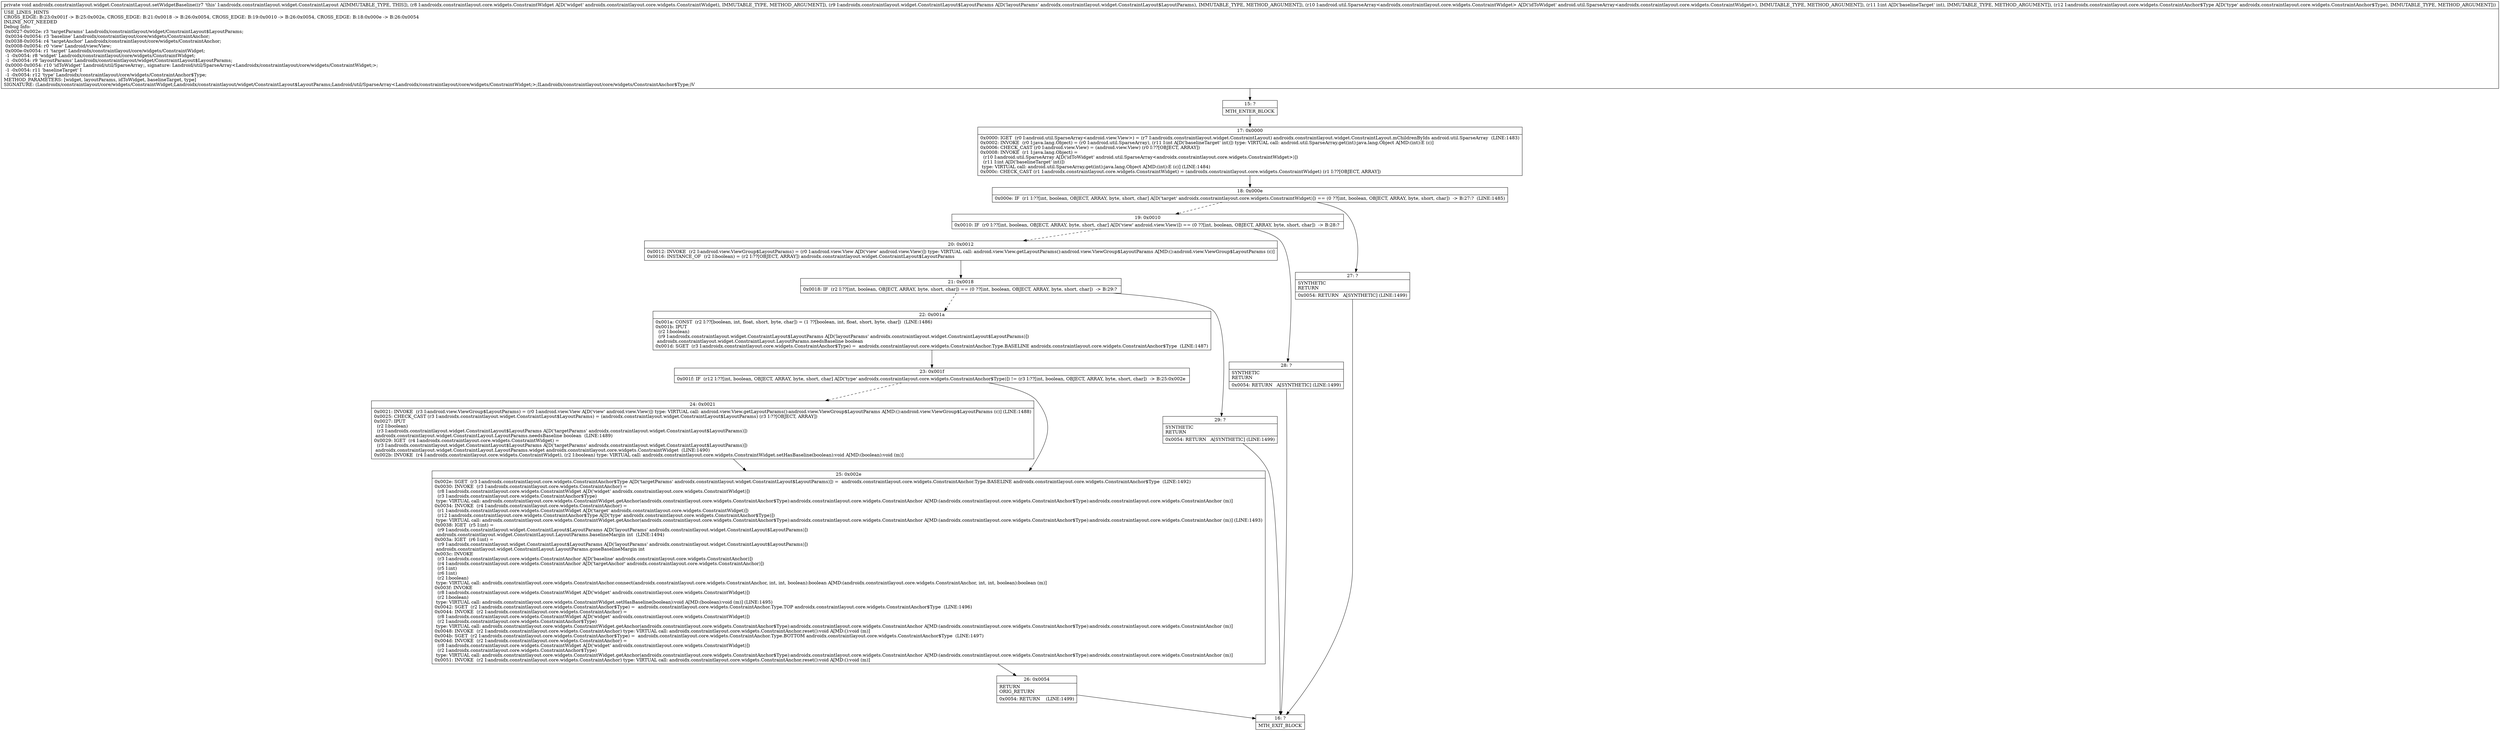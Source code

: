 digraph "CFG forandroidx.constraintlayout.widget.ConstraintLayout.setWidgetBaseline(Landroidx\/constraintlayout\/core\/widgets\/ConstraintWidget;Landroidx\/constraintlayout\/widget\/ConstraintLayout$LayoutParams;Landroid\/util\/SparseArray;ILandroidx\/constraintlayout\/core\/widgets\/ConstraintAnchor$Type;)V" {
Node_15 [shape=record,label="{15\:\ ?|MTH_ENTER_BLOCK\l}"];
Node_17 [shape=record,label="{17\:\ 0x0000|0x0000: IGET  (r0 I:android.util.SparseArray\<android.view.View\>) = (r7 I:androidx.constraintlayout.widget.ConstraintLayout) androidx.constraintlayout.widget.ConstraintLayout.mChildrenByIds android.util.SparseArray  (LINE:1483)\l0x0002: INVOKE  (r0 I:java.lang.Object) = (r0 I:android.util.SparseArray), (r11 I:int A[D('baselineTarget' int)]) type: VIRTUAL call: android.util.SparseArray.get(int):java.lang.Object A[MD:(int):E (c)]\l0x0006: CHECK_CAST (r0 I:android.view.View) = (android.view.View) (r0 I:??[OBJECT, ARRAY]) \l0x0008: INVOKE  (r1 I:java.lang.Object) = \l  (r10 I:android.util.SparseArray A[D('idToWidget' android.util.SparseArray\<androidx.constraintlayout.core.widgets.ConstraintWidget\>)])\l  (r11 I:int A[D('baselineTarget' int)])\l type: VIRTUAL call: android.util.SparseArray.get(int):java.lang.Object A[MD:(int):E (c)] (LINE:1484)\l0x000c: CHECK_CAST (r1 I:androidx.constraintlayout.core.widgets.ConstraintWidget) = (androidx.constraintlayout.core.widgets.ConstraintWidget) (r1 I:??[OBJECT, ARRAY]) \l}"];
Node_18 [shape=record,label="{18\:\ 0x000e|0x000e: IF  (r1 I:??[int, boolean, OBJECT, ARRAY, byte, short, char] A[D('target' androidx.constraintlayout.core.widgets.ConstraintWidget)]) == (0 ??[int, boolean, OBJECT, ARRAY, byte, short, char])  \-\> B:27:?  (LINE:1485)\l}"];
Node_19 [shape=record,label="{19\:\ 0x0010|0x0010: IF  (r0 I:??[int, boolean, OBJECT, ARRAY, byte, short, char] A[D('view' android.view.View)]) == (0 ??[int, boolean, OBJECT, ARRAY, byte, short, char])  \-\> B:28:? \l}"];
Node_20 [shape=record,label="{20\:\ 0x0012|0x0012: INVOKE  (r2 I:android.view.ViewGroup$LayoutParams) = (r0 I:android.view.View A[D('view' android.view.View)]) type: VIRTUAL call: android.view.View.getLayoutParams():android.view.ViewGroup$LayoutParams A[MD:():android.view.ViewGroup$LayoutParams (c)]\l0x0016: INSTANCE_OF  (r2 I:boolean) = (r2 I:??[OBJECT, ARRAY]) androidx.constraintlayout.widget.ConstraintLayout$LayoutParams \l}"];
Node_21 [shape=record,label="{21\:\ 0x0018|0x0018: IF  (r2 I:??[int, boolean, OBJECT, ARRAY, byte, short, char]) == (0 ??[int, boolean, OBJECT, ARRAY, byte, short, char])  \-\> B:29:? \l}"];
Node_22 [shape=record,label="{22\:\ 0x001a|0x001a: CONST  (r2 I:??[boolean, int, float, short, byte, char]) = (1 ??[boolean, int, float, short, byte, char])  (LINE:1486)\l0x001b: IPUT  \l  (r2 I:boolean)\l  (r9 I:androidx.constraintlayout.widget.ConstraintLayout$LayoutParams A[D('layoutParams' androidx.constraintlayout.widget.ConstraintLayout$LayoutParams)])\l androidx.constraintlayout.widget.ConstraintLayout.LayoutParams.needsBaseline boolean \l0x001d: SGET  (r3 I:androidx.constraintlayout.core.widgets.ConstraintAnchor$Type) =  androidx.constraintlayout.core.widgets.ConstraintAnchor.Type.BASELINE androidx.constraintlayout.core.widgets.ConstraintAnchor$Type  (LINE:1487)\l}"];
Node_23 [shape=record,label="{23\:\ 0x001f|0x001f: IF  (r12 I:??[int, boolean, OBJECT, ARRAY, byte, short, char] A[D('type' androidx.constraintlayout.core.widgets.ConstraintAnchor$Type)]) != (r3 I:??[int, boolean, OBJECT, ARRAY, byte, short, char])  \-\> B:25:0x002e \l}"];
Node_24 [shape=record,label="{24\:\ 0x0021|0x0021: INVOKE  (r3 I:android.view.ViewGroup$LayoutParams) = (r0 I:android.view.View A[D('view' android.view.View)]) type: VIRTUAL call: android.view.View.getLayoutParams():android.view.ViewGroup$LayoutParams A[MD:():android.view.ViewGroup$LayoutParams (c)] (LINE:1488)\l0x0025: CHECK_CAST (r3 I:androidx.constraintlayout.widget.ConstraintLayout$LayoutParams) = (androidx.constraintlayout.widget.ConstraintLayout$LayoutParams) (r3 I:??[OBJECT, ARRAY]) \l0x0027: IPUT  \l  (r2 I:boolean)\l  (r3 I:androidx.constraintlayout.widget.ConstraintLayout$LayoutParams A[D('targetParams' androidx.constraintlayout.widget.ConstraintLayout$LayoutParams)])\l androidx.constraintlayout.widget.ConstraintLayout.LayoutParams.needsBaseline boolean  (LINE:1489)\l0x0029: IGET  (r4 I:androidx.constraintlayout.core.widgets.ConstraintWidget) = \l  (r3 I:androidx.constraintlayout.widget.ConstraintLayout$LayoutParams A[D('targetParams' androidx.constraintlayout.widget.ConstraintLayout$LayoutParams)])\l androidx.constraintlayout.widget.ConstraintLayout.LayoutParams.widget androidx.constraintlayout.core.widgets.ConstraintWidget  (LINE:1490)\l0x002b: INVOKE  (r4 I:androidx.constraintlayout.core.widgets.ConstraintWidget), (r2 I:boolean) type: VIRTUAL call: androidx.constraintlayout.core.widgets.ConstraintWidget.setHasBaseline(boolean):void A[MD:(boolean):void (m)]\l}"];
Node_25 [shape=record,label="{25\:\ 0x002e|0x002e: SGET  (r3 I:androidx.constraintlayout.core.widgets.ConstraintAnchor$Type A[D('targetParams' androidx.constraintlayout.widget.ConstraintLayout$LayoutParams)]) =  androidx.constraintlayout.core.widgets.ConstraintAnchor.Type.BASELINE androidx.constraintlayout.core.widgets.ConstraintAnchor$Type  (LINE:1492)\l0x0030: INVOKE  (r3 I:androidx.constraintlayout.core.widgets.ConstraintAnchor) = \l  (r8 I:androidx.constraintlayout.core.widgets.ConstraintWidget A[D('widget' androidx.constraintlayout.core.widgets.ConstraintWidget)])\l  (r3 I:androidx.constraintlayout.core.widgets.ConstraintAnchor$Type)\l type: VIRTUAL call: androidx.constraintlayout.core.widgets.ConstraintWidget.getAnchor(androidx.constraintlayout.core.widgets.ConstraintAnchor$Type):androidx.constraintlayout.core.widgets.ConstraintAnchor A[MD:(androidx.constraintlayout.core.widgets.ConstraintAnchor$Type):androidx.constraintlayout.core.widgets.ConstraintAnchor (m)]\l0x0034: INVOKE  (r4 I:androidx.constraintlayout.core.widgets.ConstraintAnchor) = \l  (r1 I:androidx.constraintlayout.core.widgets.ConstraintWidget A[D('target' androidx.constraintlayout.core.widgets.ConstraintWidget)])\l  (r12 I:androidx.constraintlayout.core.widgets.ConstraintAnchor$Type A[D('type' androidx.constraintlayout.core.widgets.ConstraintAnchor$Type)])\l type: VIRTUAL call: androidx.constraintlayout.core.widgets.ConstraintWidget.getAnchor(androidx.constraintlayout.core.widgets.ConstraintAnchor$Type):androidx.constraintlayout.core.widgets.ConstraintAnchor A[MD:(androidx.constraintlayout.core.widgets.ConstraintAnchor$Type):androidx.constraintlayout.core.widgets.ConstraintAnchor (m)] (LINE:1493)\l0x0038: IGET  (r5 I:int) = \l  (r9 I:androidx.constraintlayout.widget.ConstraintLayout$LayoutParams A[D('layoutParams' androidx.constraintlayout.widget.ConstraintLayout$LayoutParams)])\l androidx.constraintlayout.widget.ConstraintLayout.LayoutParams.baselineMargin int  (LINE:1494)\l0x003a: IGET  (r6 I:int) = \l  (r9 I:androidx.constraintlayout.widget.ConstraintLayout$LayoutParams A[D('layoutParams' androidx.constraintlayout.widget.ConstraintLayout$LayoutParams)])\l androidx.constraintlayout.widget.ConstraintLayout.LayoutParams.goneBaselineMargin int \l0x003c: INVOKE  \l  (r3 I:androidx.constraintlayout.core.widgets.ConstraintAnchor A[D('baseline' androidx.constraintlayout.core.widgets.ConstraintAnchor)])\l  (r4 I:androidx.constraintlayout.core.widgets.ConstraintAnchor A[D('targetAnchor' androidx.constraintlayout.core.widgets.ConstraintAnchor)])\l  (r5 I:int)\l  (r6 I:int)\l  (r2 I:boolean)\l type: VIRTUAL call: androidx.constraintlayout.core.widgets.ConstraintAnchor.connect(androidx.constraintlayout.core.widgets.ConstraintAnchor, int, int, boolean):boolean A[MD:(androidx.constraintlayout.core.widgets.ConstraintAnchor, int, int, boolean):boolean (m)]\l0x003f: INVOKE  \l  (r8 I:androidx.constraintlayout.core.widgets.ConstraintWidget A[D('widget' androidx.constraintlayout.core.widgets.ConstraintWidget)])\l  (r2 I:boolean)\l type: VIRTUAL call: androidx.constraintlayout.core.widgets.ConstraintWidget.setHasBaseline(boolean):void A[MD:(boolean):void (m)] (LINE:1495)\l0x0042: SGET  (r2 I:androidx.constraintlayout.core.widgets.ConstraintAnchor$Type) =  androidx.constraintlayout.core.widgets.ConstraintAnchor.Type.TOP androidx.constraintlayout.core.widgets.ConstraintAnchor$Type  (LINE:1496)\l0x0044: INVOKE  (r2 I:androidx.constraintlayout.core.widgets.ConstraintAnchor) = \l  (r8 I:androidx.constraintlayout.core.widgets.ConstraintWidget A[D('widget' androidx.constraintlayout.core.widgets.ConstraintWidget)])\l  (r2 I:androidx.constraintlayout.core.widgets.ConstraintAnchor$Type)\l type: VIRTUAL call: androidx.constraintlayout.core.widgets.ConstraintWidget.getAnchor(androidx.constraintlayout.core.widgets.ConstraintAnchor$Type):androidx.constraintlayout.core.widgets.ConstraintAnchor A[MD:(androidx.constraintlayout.core.widgets.ConstraintAnchor$Type):androidx.constraintlayout.core.widgets.ConstraintAnchor (m)]\l0x0048: INVOKE  (r2 I:androidx.constraintlayout.core.widgets.ConstraintAnchor) type: VIRTUAL call: androidx.constraintlayout.core.widgets.ConstraintAnchor.reset():void A[MD:():void (m)]\l0x004b: SGET  (r2 I:androidx.constraintlayout.core.widgets.ConstraintAnchor$Type) =  androidx.constraintlayout.core.widgets.ConstraintAnchor.Type.BOTTOM androidx.constraintlayout.core.widgets.ConstraintAnchor$Type  (LINE:1497)\l0x004d: INVOKE  (r2 I:androidx.constraintlayout.core.widgets.ConstraintAnchor) = \l  (r8 I:androidx.constraintlayout.core.widgets.ConstraintWidget A[D('widget' androidx.constraintlayout.core.widgets.ConstraintWidget)])\l  (r2 I:androidx.constraintlayout.core.widgets.ConstraintAnchor$Type)\l type: VIRTUAL call: androidx.constraintlayout.core.widgets.ConstraintWidget.getAnchor(androidx.constraintlayout.core.widgets.ConstraintAnchor$Type):androidx.constraintlayout.core.widgets.ConstraintAnchor A[MD:(androidx.constraintlayout.core.widgets.ConstraintAnchor$Type):androidx.constraintlayout.core.widgets.ConstraintAnchor (m)]\l0x0051: INVOKE  (r2 I:androidx.constraintlayout.core.widgets.ConstraintAnchor) type: VIRTUAL call: androidx.constraintlayout.core.widgets.ConstraintAnchor.reset():void A[MD:():void (m)]\l}"];
Node_26 [shape=record,label="{26\:\ 0x0054|RETURN\lORIG_RETURN\l|0x0054: RETURN    (LINE:1499)\l}"];
Node_16 [shape=record,label="{16\:\ ?|MTH_EXIT_BLOCK\l}"];
Node_29 [shape=record,label="{29\:\ ?|SYNTHETIC\lRETURN\l|0x0054: RETURN   A[SYNTHETIC] (LINE:1499)\l}"];
Node_28 [shape=record,label="{28\:\ ?|SYNTHETIC\lRETURN\l|0x0054: RETURN   A[SYNTHETIC] (LINE:1499)\l}"];
Node_27 [shape=record,label="{27\:\ ?|SYNTHETIC\lRETURN\l|0x0054: RETURN   A[SYNTHETIC] (LINE:1499)\l}"];
MethodNode[shape=record,label="{private void androidx.constraintlayout.widget.ConstraintLayout.setWidgetBaseline((r7 'this' I:androidx.constraintlayout.widget.ConstraintLayout A[IMMUTABLE_TYPE, THIS]), (r8 I:androidx.constraintlayout.core.widgets.ConstraintWidget A[D('widget' androidx.constraintlayout.core.widgets.ConstraintWidget), IMMUTABLE_TYPE, METHOD_ARGUMENT]), (r9 I:androidx.constraintlayout.widget.ConstraintLayout$LayoutParams A[D('layoutParams' androidx.constraintlayout.widget.ConstraintLayout$LayoutParams), IMMUTABLE_TYPE, METHOD_ARGUMENT]), (r10 I:android.util.SparseArray\<androidx.constraintlayout.core.widgets.ConstraintWidget\> A[D('idToWidget' android.util.SparseArray\<androidx.constraintlayout.core.widgets.ConstraintWidget\>), IMMUTABLE_TYPE, METHOD_ARGUMENT]), (r11 I:int A[D('baselineTarget' int), IMMUTABLE_TYPE, METHOD_ARGUMENT]), (r12 I:androidx.constraintlayout.core.widgets.ConstraintAnchor$Type A[D('type' androidx.constraintlayout.core.widgets.ConstraintAnchor$Type), IMMUTABLE_TYPE, METHOD_ARGUMENT]))  | USE_LINES_HINTS\lCROSS_EDGE: B:23:0x001f \-\> B:25:0x002e, CROSS_EDGE: B:21:0x0018 \-\> B:26:0x0054, CROSS_EDGE: B:19:0x0010 \-\> B:26:0x0054, CROSS_EDGE: B:18:0x000e \-\> B:26:0x0054\lINLINE_NOT_NEEDED\lDebug Info:\l  0x0027\-0x002e: r3 'targetParams' Landroidx\/constraintlayout\/widget\/ConstraintLayout$LayoutParams;\l  0x0034\-0x0054: r3 'baseline' Landroidx\/constraintlayout\/core\/widgets\/ConstraintAnchor;\l  0x0038\-0x0054: r4 'targetAnchor' Landroidx\/constraintlayout\/core\/widgets\/ConstraintAnchor;\l  0x0008\-0x0054: r0 'view' Landroid\/view\/View;\l  0x000e\-0x0054: r1 'target' Landroidx\/constraintlayout\/core\/widgets\/ConstraintWidget;\l  \-1 \-0x0054: r8 'widget' Landroidx\/constraintlayout\/core\/widgets\/ConstraintWidget;\l  \-1 \-0x0054: r9 'layoutParams' Landroidx\/constraintlayout\/widget\/ConstraintLayout$LayoutParams;\l  0x0000\-0x0054: r10 'idToWidget' Landroid\/util\/SparseArray;, signature: Landroid\/util\/SparseArray\<Landroidx\/constraintlayout\/core\/widgets\/ConstraintWidget;\>;\l  \-1 \-0x0054: r11 'baselineTarget' I\l  \-1 \-0x0054: r12 'type' Landroidx\/constraintlayout\/core\/widgets\/ConstraintAnchor$Type;\lMETHOD_PARAMETERS: [widget, layoutParams, idToWidget, baselineTarget, type]\lSIGNATURE: (Landroidx\/constraintlayout\/core\/widgets\/ConstraintWidget;Landroidx\/constraintlayout\/widget\/ConstraintLayout$LayoutParams;Landroid\/util\/SparseArray\<Landroidx\/constraintlayout\/core\/widgets\/ConstraintWidget;\>;ILandroidx\/constraintlayout\/core\/widgets\/ConstraintAnchor$Type;)V\l}"];
MethodNode -> Node_15;Node_15 -> Node_17;
Node_17 -> Node_18;
Node_18 -> Node_19[style=dashed];
Node_18 -> Node_27;
Node_19 -> Node_20[style=dashed];
Node_19 -> Node_28;
Node_20 -> Node_21;
Node_21 -> Node_22[style=dashed];
Node_21 -> Node_29;
Node_22 -> Node_23;
Node_23 -> Node_24[style=dashed];
Node_23 -> Node_25;
Node_24 -> Node_25;
Node_25 -> Node_26;
Node_26 -> Node_16;
Node_29 -> Node_16;
Node_28 -> Node_16;
Node_27 -> Node_16;
}

